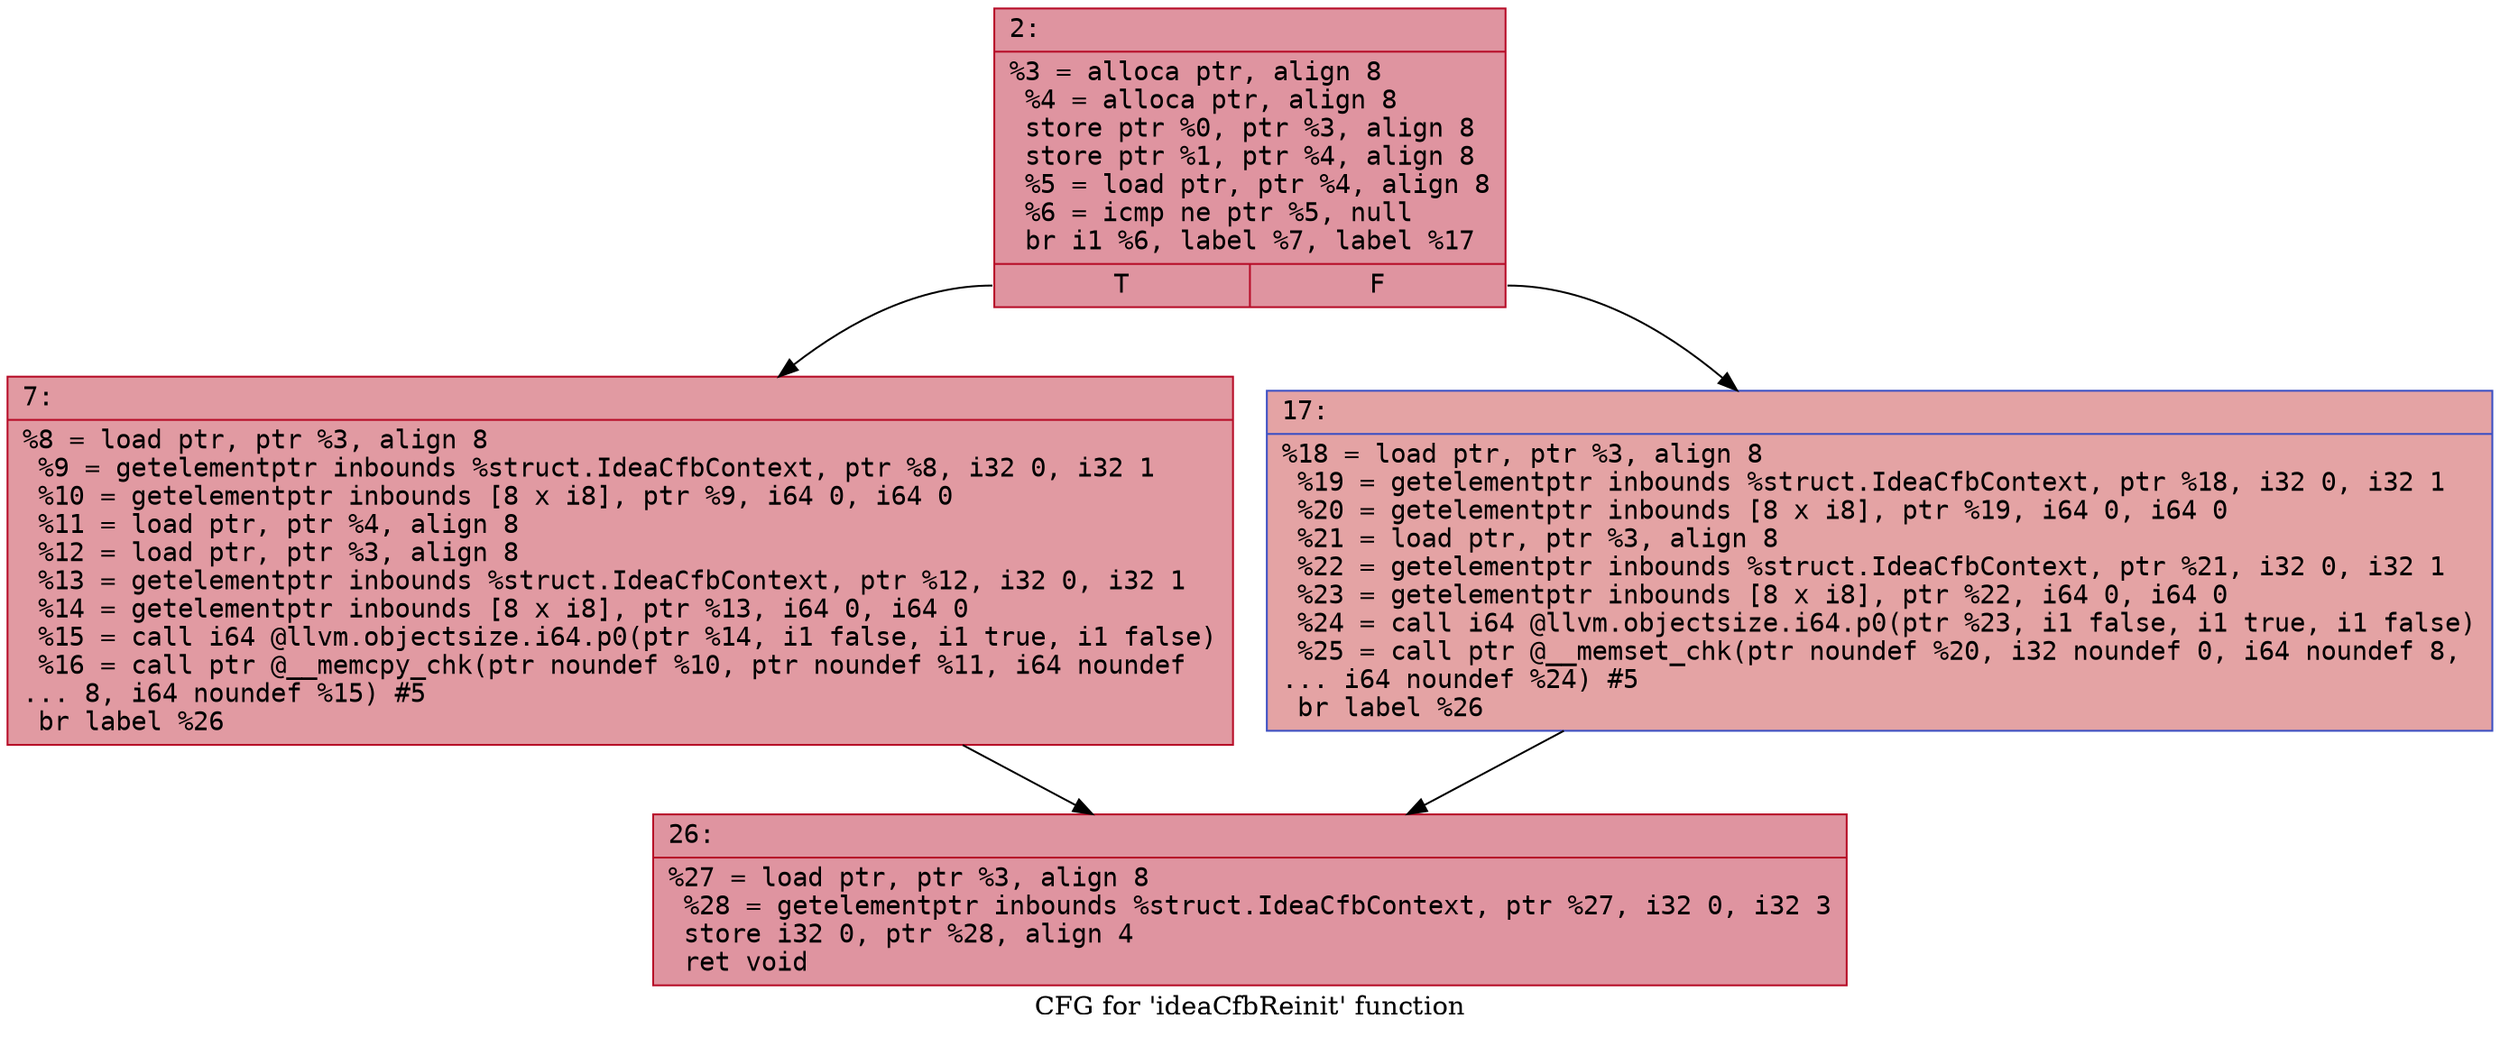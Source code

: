 digraph "CFG for 'ideaCfbReinit' function" {
	label="CFG for 'ideaCfbReinit' function";

	Node0x600000bae030 [shape=record,color="#b70d28ff", style=filled, fillcolor="#b70d2870" fontname="Courier",label="{2:\l|  %3 = alloca ptr, align 8\l  %4 = alloca ptr, align 8\l  store ptr %0, ptr %3, align 8\l  store ptr %1, ptr %4, align 8\l  %5 = load ptr, ptr %4, align 8\l  %6 = icmp ne ptr %5, null\l  br i1 %6, label %7, label %17\l|{<s0>T|<s1>F}}"];
	Node0x600000bae030:s0 -> Node0x600000bae080[tooltip="2 -> 7\nProbability 62.50%" ];
	Node0x600000bae030:s1 -> Node0x600000bae0d0[tooltip="2 -> 17\nProbability 37.50%" ];
	Node0x600000bae080 [shape=record,color="#b70d28ff", style=filled, fillcolor="#bb1b2c70" fontname="Courier",label="{7:\l|  %8 = load ptr, ptr %3, align 8\l  %9 = getelementptr inbounds %struct.IdeaCfbContext, ptr %8, i32 0, i32 1\l  %10 = getelementptr inbounds [8 x i8], ptr %9, i64 0, i64 0\l  %11 = load ptr, ptr %4, align 8\l  %12 = load ptr, ptr %3, align 8\l  %13 = getelementptr inbounds %struct.IdeaCfbContext, ptr %12, i32 0, i32 1\l  %14 = getelementptr inbounds [8 x i8], ptr %13, i64 0, i64 0\l  %15 = call i64 @llvm.objectsize.i64.p0(ptr %14, i1 false, i1 true, i1 false)\l  %16 = call ptr @__memcpy_chk(ptr noundef %10, ptr noundef %11, i64 noundef\l... 8, i64 noundef %15) #5\l  br label %26\l}"];
	Node0x600000bae080 -> Node0x600000bae120[tooltip="7 -> 26\nProbability 100.00%" ];
	Node0x600000bae0d0 [shape=record,color="#3d50c3ff", style=filled, fillcolor="#c32e3170" fontname="Courier",label="{17:\l|  %18 = load ptr, ptr %3, align 8\l  %19 = getelementptr inbounds %struct.IdeaCfbContext, ptr %18, i32 0, i32 1\l  %20 = getelementptr inbounds [8 x i8], ptr %19, i64 0, i64 0\l  %21 = load ptr, ptr %3, align 8\l  %22 = getelementptr inbounds %struct.IdeaCfbContext, ptr %21, i32 0, i32 1\l  %23 = getelementptr inbounds [8 x i8], ptr %22, i64 0, i64 0\l  %24 = call i64 @llvm.objectsize.i64.p0(ptr %23, i1 false, i1 true, i1 false)\l  %25 = call ptr @__memset_chk(ptr noundef %20, i32 noundef 0, i64 noundef 8,\l... i64 noundef %24) #5\l  br label %26\l}"];
	Node0x600000bae0d0 -> Node0x600000bae120[tooltip="17 -> 26\nProbability 100.00%" ];
	Node0x600000bae120 [shape=record,color="#b70d28ff", style=filled, fillcolor="#b70d2870" fontname="Courier",label="{26:\l|  %27 = load ptr, ptr %3, align 8\l  %28 = getelementptr inbounds %struct.IdeaCfbContext, ptr %27, i32 0, i32 3\l  store i32 0, ptr %28, align 4\l  ret void\l}"];
}

